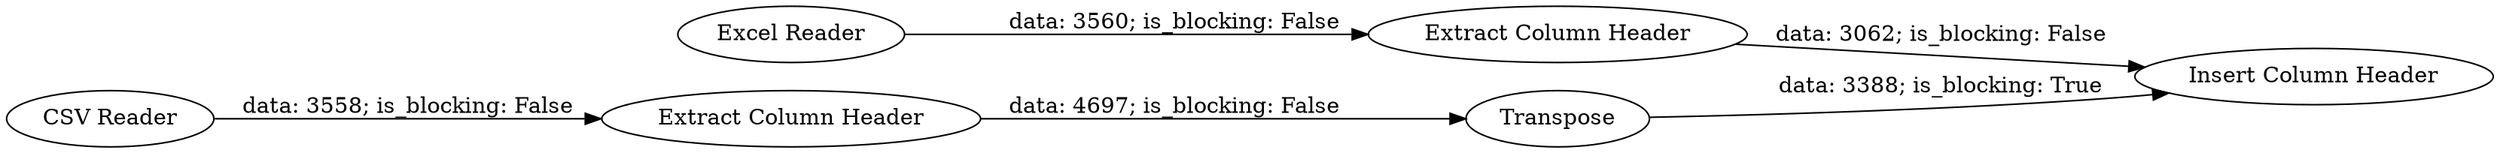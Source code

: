 digraph {
	"8896943210398405680_10" [label=Transpose]
	"8896943210398405680_11" [label="Insert Column Header"]
	"8896943210398405680_5" [label="Excel Reader"]
	"8896943210398405680_9" [label="Extract Column Header"]
	"8896943210398405680_7" [label="CSV Reader"]
	"8896943210398405680_8" [label="Extract Column Header"]
	"8896943210398405680_10" -> "8896943210398405680_11" [label="data: 3388; is_blocking: True"]
	"8896943210398405680_7" -> "8896943210398405680_9" [label="data: 3558; is_blocking: False"]
	"8896943210398405680_9" -> "8896943210398405680_10" [label="data: 4697; is_blocking: False"]
	"8896943210398405680_5" -> "8896943210398405680_8" [label="data: 3560; is_blocking: False"]
	"8896943210398405680_8" -> "8896943210398405680_11" [label="data: 3062; is_blocking: False"]
	rankdir=LR
}
